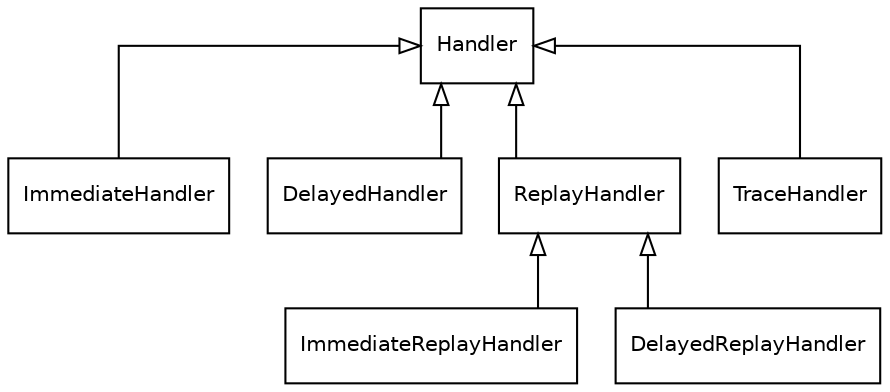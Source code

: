 digraph {
  splines=ortho
  concentrate=true
  rankdir=BT
  node [shape=box,fontname=Helvetica,fontsize=10,margin="0.1,0.01"]
  edge [arrowhead=empty]

  Handler [href="../classes/Handler/",target="_top"]
  ImmediateHandler [href="../classes/ImmediateHandler/",target="_top"]
  DelayedHandler [href="../classes/DelayedHandler/",target="_top"]
  ReplayHandler [href="../classes/ReplayHandler/",target="_top"]
  ImmediateReplayHandler [href="../classes/ImmediateReplayHandler/",target="_top"]
  DelayedReplayHandler [href="../classes/DelayedReplayHandler/",target="_top"]
  TraceHandler [href="../classes/TraceHandler/",target="_top"]

  ImmediateHandler -> Handler
  DelayedHandler -> Handler
  ReplayHandler -> Handler
  ImmediateReplayHandler -> ReplayHandler
  DelayedReplayHandler -> ReplayHandler
  TraceHandler -> Handler
}

